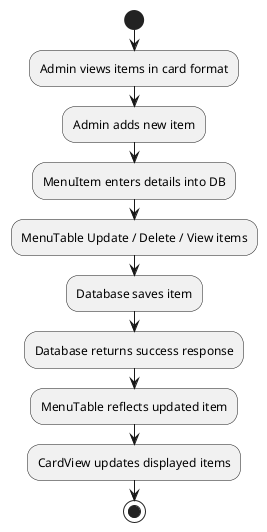 @startuml
start
:Admin views items in card format;
:Admin adds new item;
:MenuItem enters details into DB;
:MenuTable Update / Delete / View items;
:Database saves item;
:Database returns success response;
:MenuTable reflects updated item;
:CardView updates displayed items;
stop
@enduml
